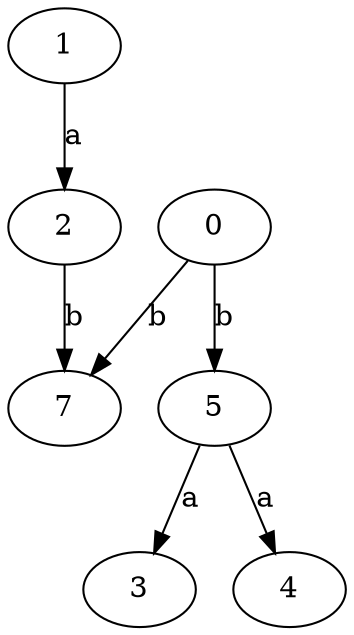 strict digraph  {
1;
2;
3;
4;
5;
7;
0;
1 -> 2  [label=a];
2 -> 7  [label=b];
5 -> 3  [label=a];
5 -> 4  [label=a];
0 -> 5  [label=b];
0 -> 7  [label=b];
}
